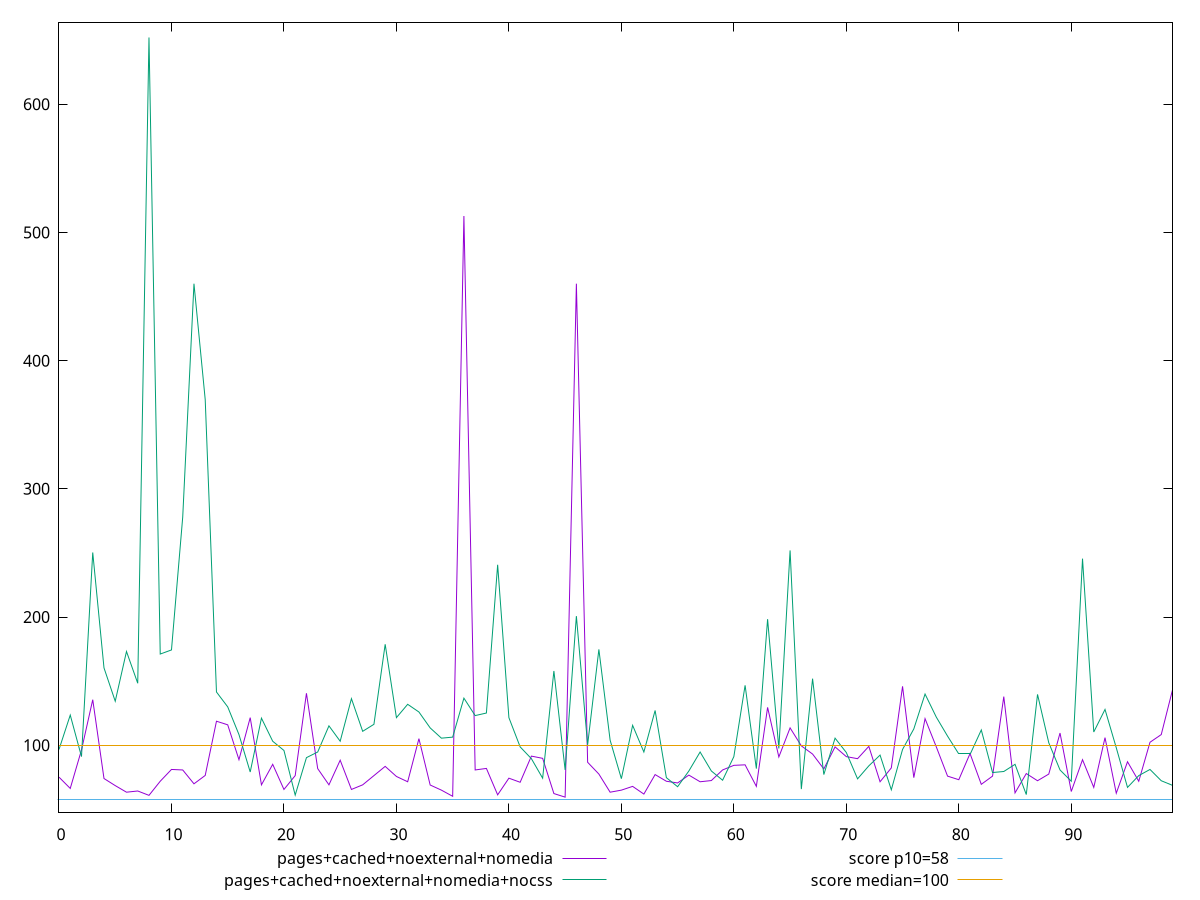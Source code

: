 reset

$pagesCachedNoexternalNomedia <<EOF
0 75.2
1 66.4
2 96.4
3 135.6
4 74.13333333333334
5 68.60000000000001
6 63.466666666666676
7 64.4
8 60.999999999999275
9 72
10 81.19999999999855
11 80.80000000000001
12 70
13 76.53333333333335
14 118.80000000000001
15 116
16 88.80000000000001
17 121.60000000000001
18 69.2
19 85.2
20 65.60000000000001
21 76.4
22 140.6
23 81.86666666666667
24 69.2
25 88.4
26 65.59999999999904
27 69.2
28 76.39999999999928
29 83.60000000000001
30 75.73333333333333
31 71.60000000000001
32 105.2
33 69.06666666666666
34 65.06666666666666
35 60.26666666666668
36 512.8000000000001
37 80.80000000000001
38 82
39 61.400000000000006
40 74.4
41 71.2
42 91.60000000000001
43 89.86666666666667
44 62.40000000000048
45 59.60000000000073
46 459.9999999999986
47 86.80000000000001
48 77.60000000000001
49 63.46666666666618
50 65.0666666666662
51 68
52 62
53 77.2
54 72.00000000000146
55 70.66666666666667
56 76.80000000000001
57 71.60000000000001
58 72.53333333333335
59 80.80000000000001
60 84.4
61 84.80000000000001
62 68
63 129.6
64 90.93333333333334
65 113.60000000000001
66 99.60000000000001
67 93.2
68 81.60000000000001
69 98.80000000000001
70 91.2
71 89.60000000000001
72 99.2
73 71.59999999999854
74 82.4
75 146
76 74.8
77 120.80000000000001
78 98.80000000000001
79 76
80 73.2
81 93.60000000000001
82 69.60000000000001
83 76
84 138
85 62.93333333333333
86 78
87 72.4
88 77.60000000000001
89 109.60000000000001
90 64
91 88.80000000000001
92 67.20000000000145
93 106
94 62.666666666666174
95 87.2
96 72
97 102.4
98 108.4
99 143.20000000000002
EOF

$pagesCachedNoexternalNomediaNocss <<EOF
0 96.80000000000001
1 123.60000000000001
2 91.2
3 250.4
4 160.4
5 134.4
6 173.19999999999857
7 148.4
8 652
9 171.20000000000002
10 174.3999999999993
11 278
12 460.0000000000015
13 369.6
14 141.60000000000147
15 130
16 108.4
17 79.2
18 121.2
19 103.2
20 96
21 61.2
22 90.4
23 94.80000000000001
24 115.2
25 103.2
26 136.4
27 110.93333333333335
28 116.4
29 178.8
30 121.60000000000001
31 132
32 126
33 113.60000000000001
34 105.60000000000001
35 106.4
36 136.8
37 123.2
38 125.2
39 240.8
40 121.60000000000001
41 98.80000000000001
42 89.60000000000001
43 74.4
44 158
45 80.80000000000001
46 200.8
47 100.4
48 174.8
49 104
50 74
51 115.60000000000001
52 94.80000000000001
53 127.2
54 74.8
55 67.73333333333333
56 80
57 94.80000000000001
58 80
59 72.8
60 91.2
61 146.8
62 81.86666666666667
63 198.4
64 97.60000000000001
65 252
66 65.86666666666619
67 152
68 77.20000000000073
69 105.59999999999854
70 94.4
71 73.86666666666666
72 84
73 92.4
74 65.33333333333334
75 96.79999999999855
76 112.80000000000001
77 140
78 122
79 107.2
80 93.60000000000001
81 93.60000000000001
82 112
83 78.80000000000001
84 79.60000000000001
85 85.2
86 61.6
87 139.73333333333332
88 102
89 80.80000000000001
90 71.99999999999855
91 245.60000000000002
92 110.4
93 128
94 98.13333333333334
95 67.2
96 76.4
97 81.2
98 72.4
99 68.80000000000096
EOF

set key outside below
set xrange [0:99]
set yrange [47.75200000000075:663.848]
set trange [47.75200000000075:663.848]
set terminal svg size 640, 520 enhanced background rgb 'white'
set output "reprap/estimated-input-latency/comparison/line/3_vs_4.svg"

plot $pagesCachedNoexternalNomedia title "pages+cached+noexternal+nomedia" with line, \
     $pagesCachedNoexternalNomediaNocss title "pages+cached+noexternal+nomedia+nocss" with line, \
     58 title "score p10=58", \
     100 title "score median=100"

reset
